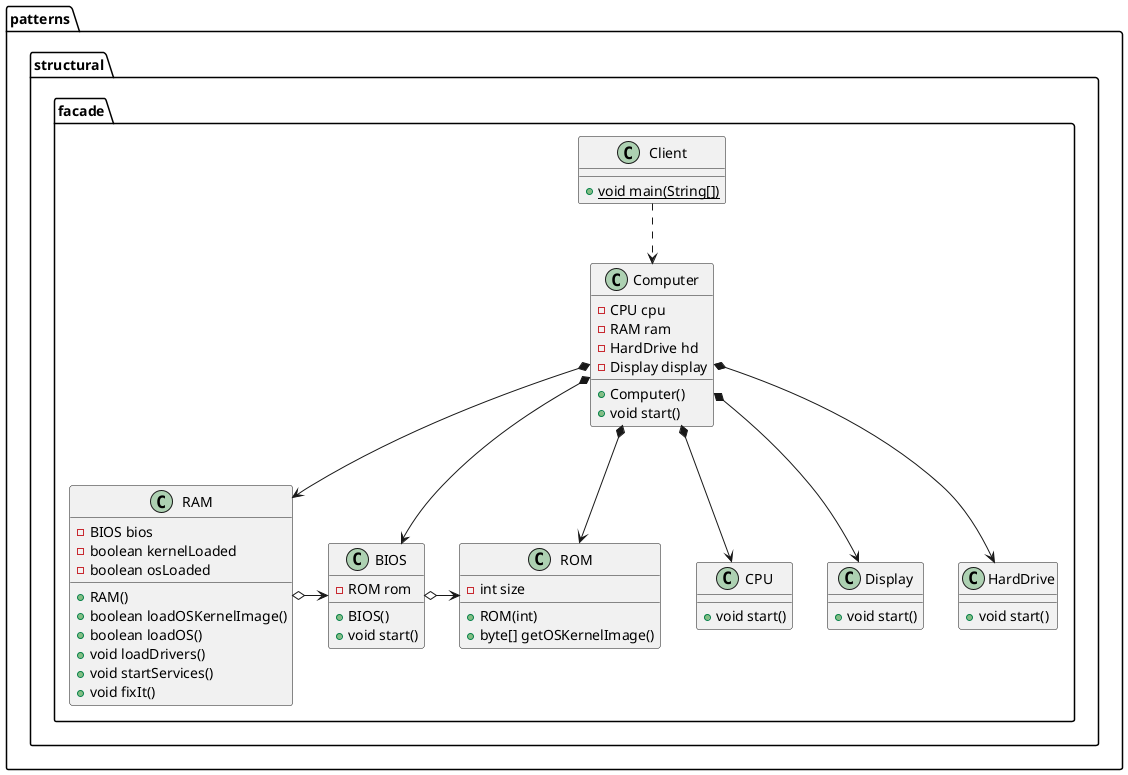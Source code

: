 @startuml
class patterns.structural.facade.CPU {
+ void start()
}
class patterns.structural.facade.Display {
+ void start()
}
class patterns.structural.facade.BIOS {
- ROM rom
+ BIOS()
+ void start()
}
class patterns.structural.facade.HardDrive {
+ void start()
}
class patterns.structural.facade.RAM {
- BIOS bios
- boolean kernelLoaded
- boolean osLoaded
+ RAM()
+ boolean loadOSKernelImage()
+ boolean loadOS()
+ void loadDrivers()
+ void startServices()
+ void fixIt()
}
class patterns.structural.facade.Client {
+ {static} void main(String[])
}
class patterns.structural.facade.ROM {
- int size
+ ROM(int)
+ byte[] getOSKernelImage()
}
class patterns.structural.facade.Computer {
- CPU cpu
- RAM ram
- HardDrive hd
- Display display
+ Computer()
+ void start()
}
patterns.structural.facade.Client ..> patterns.structural.facade.Computer
patterns.structural.facade.BIOS o-> patterns.structural.facade.ROM
patterns.structural.facade.RAM o-> patterns.structural.facade.BIOS
patterns.structural.facade.Computer *--> patterns.structural.facade.BIOS
patterns.structural.facade.Computer *--> patterns.structural.facade.CPU
patterns.structural.facade.Computer *--> patterns.structural.facade.Display
patterns.structural.facade.Computer *--> patterns.structural.facade.HardDrive
patterns.structural.facade.Computer *--> patterns.structural.facade.RAM
patterns.structural.facade.Computer *--> patterns.structural.facade.ROM
@enduml